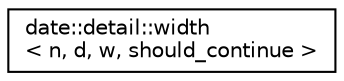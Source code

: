 digraph "Graphical Class Hierarchy"
{
 // LATEX_PDF_SIZE
  edge [fontname="Helvetica",fontsize="10",labelfontname="Helvetica",labelfontsize="10"];
  node [fontname="Helvetica",fontsize="10",shape=record];
  rankdir="LR";
  Node0 [label="date::detail::width\l\< n, d, w, should_continue \>",height=0.2,width=0.4,color="black", fillcolor="white", style="filled",URL="$structdate_1_1detail_1_1width.html",tooltip=" "];
}
